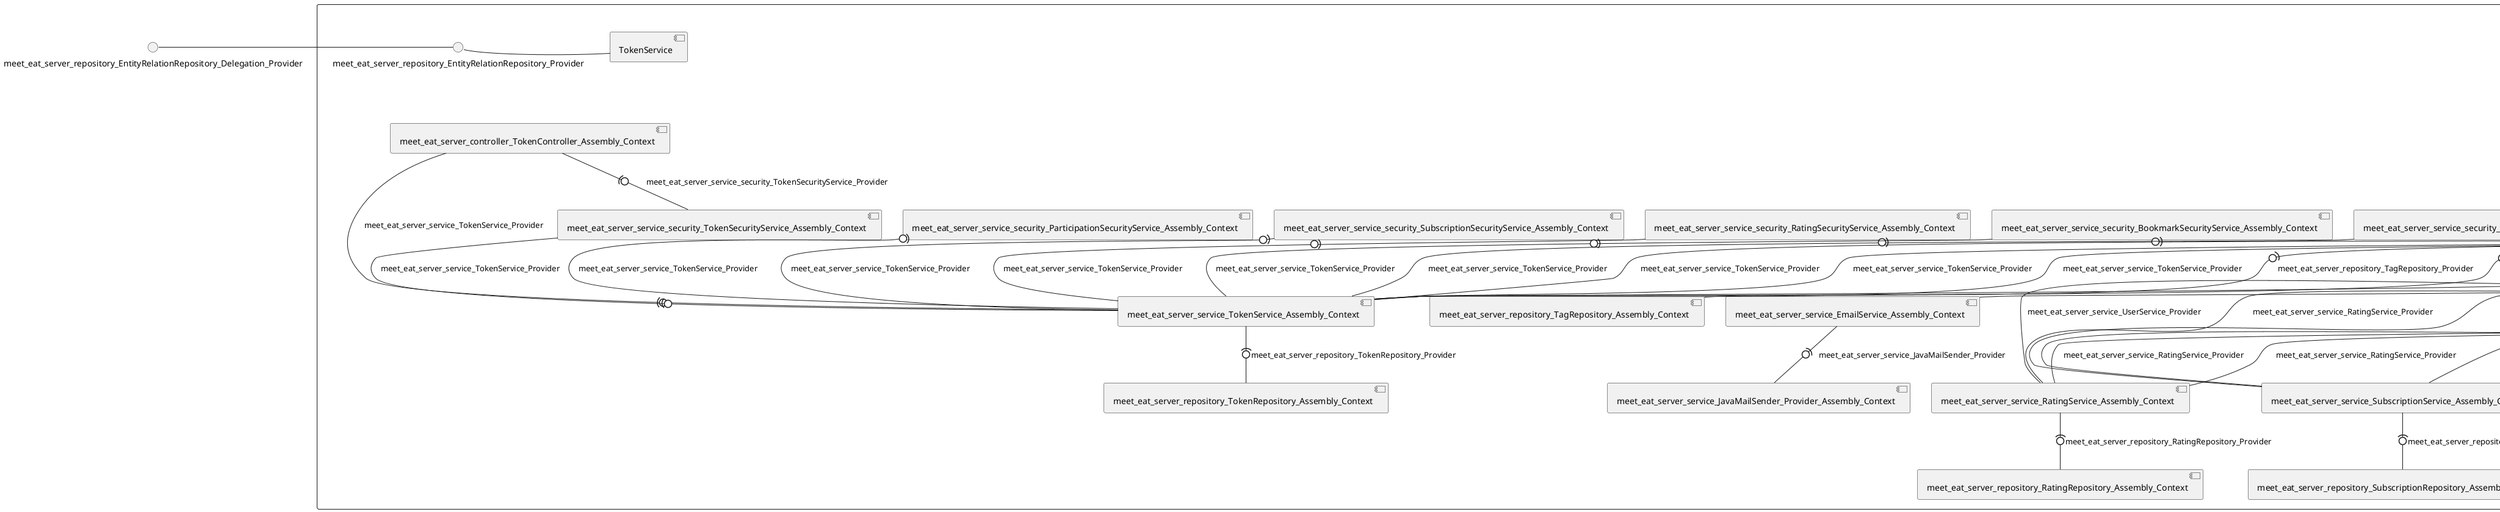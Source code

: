 @startuml
skinparam fixCircleLabelOverlapping true
() meet_eat_server_repository_EntityRelationRepository_Delegation_Provider
component null {
[meet_eat_server_service_EntityService_Assembly_Context] -(0- [K_Provider_Assembly_Context] : K_Provider
[meet_eat_server_service_BookmarkService_Assembly_Context] -(0- [meet_eat_server_repository_BookmarkRepository_Assembly_Context] : meet_eat_server_repository_BookmarkRepository_Provider
meet_eat_server_repository_EntityRelationRepository_Delegation_Provider - meet_eat_server_repository_EntityRelationRepository_Provider
meet_eat_server_repository_EntityRelationRepository_Provider - [TokenService]
[meet_eat_server_service_OfferService_Assembly_Context] -(0- [meet_eat_server_repository_OfferRepository_Assembly_Context] : meet_eat_server_repository_OfferRepository_Provider
[meet_eat_server_service_ParticipationService_Assembly_Context] -(0- [meet_eat_server_repository_ParticipationRepository_Assembly_Context] : meet_eat_server_repository_ParticipationRepository_Provider
[meet_eat_server_service_RatingService_Assembly_Context] -(0- [meet_eat_server_repository_RatingRepository_Assembly_Context] : meet_eat_server_repository_RatingRepository_Provider
[meet_eat_server_service_ReportService_Assembly_Context] -(0- [meet_eat_server_repository_ReportRepository_Assembly_Context] : meet_eat_server_repository_ReportRepository_Provider
[meet_eat_server_service_SubscriptionService_Assembly_Context] -(0- [meet_eat_server_repository_SubscriptionRepository_Assembly_Context] : meet_eat_server_repository_SubscriptionRepository_Provider
[meet_eat_server_service_TagService_Assembly_Context] -(0- [meet_eat_server_repository_TagRepository_Assembly_Context] : meet_eat_server_repository_TagRepository_Provider
[meet_eat_server_service_TokenService_Assembly_Context] -(0- [meet_eat_server_repository_TokenRepository_Assembly_Context] : meet_eat_server_repository_TokenRepository_Provider
[meet_eat_server_service_UserService_Assembly_Context] -(0- [meet_eat_server_repository_UserRepository_Assembly_Context] : meet_eat_server_repository_UserRepository_Provider
[meet_eat_server_service_OfferService_Assembly_Context] -(0- [meet_eat_server_service_BookmarkService_Assembly_Context] : meet_eat_server_service_BookmarkService_Provider
[meet_eat_server_controller_BookmarkController_Assembly_Context] -(0- [meet_eat_server_service_BookmarkService_Assembly_Context] : meet_eat_server_service_BookmarkService_Provider
[meet_eat_server_service_UserService_Assembly_Context] -(0- [meet_eat_server_service_BookmarkService_Assembly_Context] : meet_eat_server_service_BookmarkService_Provider
[meet_eat_server_service_UserService_Assembly_Context] -(0- [meet_eat_server_service_EmailService_Assembly_Context] : meet_eat_server_service_EmailService_Provider
[meet_eat_server_service_EmailService_Assembly_Context] -(0- [meet_eat_server_service_JavaMailSender_Provider_Assembly_Context] : meet_eat_server_service_JavaMailSender_Provider
[meet_eat_server_service_UserService_Assembly_Context] -(0- [meet_eat_server_service_OfferService_Assembly_Context] : meet_eat_server_service_OfferService_Provider
[meet_eat_server_service_ParticipationService_Assembly_Context] -(0- [meet_eat_server_service_OfferService_Assembly_Context] : meet_eat_server_service_OfferService_Provider
[meet_eat_server_controller_OfferController_Assembly_Context] -(0- [meet_eat_server_service_OfferService_Assembly_Context] : meet_eat_server_service_OfferService_Provider
[meet_eat_server_service_OfferService_Assembly_Context] -(0- [meet_eat_server_service_ParticipationService_Assembly_Context] : meet_eat_server_service_ParticipationService_Provider
[meet_eat_server_controller_ParticipationController_Assembly_Context] -(0- [meet_eat_server_service_ParticipationService_Assembly_Context] : meet_eat_server_service_ParticipationService_Provider
[meet_eat_server_service_UserService_Assembly_Context] -(0- [meet_eat_server_service_ParticipationService_Assembly_Context] : meet_eat_server_service_ParticipationService_Provider
[meet_eat_server_controller_RatingController_Assembly_Context] -(0- [meet_eat_server_service_RatingService_Assembly_Context] : meet_eat_server_service_RatingService_Provider
[meet_eat_server_service_UserService_Assembly_Context] -(0- [meet_eat_server_service_RatingService_Assembly_Context] : meet_eat_server_service_RatingService_Provider
[meet_eat_server_service_OfferService_Assembly_Context] -(0- [meet_eat_server_service_RatingService_Assembly_Context] : meet_eat_server_service_RatingService_Provider
[meet_eat_server_controller_ReportController_Assembly_Context] -(0- [meet_eat_server_service_ReportService_Assembly_Context] : meet_eat_server_service_ReportService_Provider
[meet_eat_server_service_UserService_Assembly_Context] -(0- [meet_eat_server_service_ReportService_Assembly_Context] : meet_eat_server_service_ReportService_Provider
[meet_eat_server_service_OfferService_Assembly_Context] -(0- [meet_eat_server_service_ReportService_Assembly_Context] : meet_eat_server_service_ReportService_Provider
[meet_eat_server_service_UserService_Assembly_Context] -(0- [meet_eat_server_service_SubscriptionService_Assembly_Context] : meet_eat_server_service_SubscriptionService_Provider
[meet_eat_server_controller_SubscriptionController_Assembly_Context] -(0- [meet_eat_server_service_SubscriptionService_Assembly_Context] : meet_eat_server_service_SubscriptionService_Provider
[meet_eat_server_service_OfferService_Assembly_Context] -(0- [meet_eat_server_service_SubscriptionService_Assembly_Context] : meet_eat_server_service_SubscriptionService_Provider
[meet_eat_server_controller_TagController_Assembly_Context] -(0- [meet_eat_server_service_TagService_Assembly_Context] : meet_eat_server_service_TagService_Provider
[meet_eat_server_service_security_ParticipationSecurityService_Assembly_Context] -(0- [meet_eat_server_service_TokenService_Assembly_Context] : meet_eat_server_service_TokenService_Provider
[meet_eat_server_controller_TokenController_Assembly_Context] -(0- [meet_eat_server_service_TokenService_Assembly_Context] : meet_eat_server_service_TokenService_Provider
[meet_eat_server_service_security_TokenSecurityService_Assembly_Context] -(0- [meet_eat_server_service_TokenService_Assembly_Context] : meet_eat_server_service_TokenService_Provider
[meet_eat_server_service_security_ReportSecurityService_Assembly_Context] -(0- [meet_eat_server_service_TokenService_Assembly_Context] : meet_eat_server_service_TokenService_Provider
[meet_eat_server_service_security_UserSecurityService_Assembly_Context] -(0- [meet_eat_server_service_TokenService_Assembly_Context] : meet_eat_server_service_TokenService_Provider
[meet_eat_server_service_security_OfferSecurityService_Assembly_Context] -(0- [meet_eat_server_service_TokenService_Assembly_Context] : meet_eat_server_service_TokenService_Provider
[meet_eat_server_service_security_RatingSecurityService_Assembly_Context] -(0- [meet_eat_server_service_TokenService_Assembly_Context] : meet_eat_server_service_TokenService_Provider
[meet_eat_server_service_security_TagSecurityService_Assembly_Context] -(0- [meet_eat_server_service_TokenService_Assembly_Context] : meet_eat_server_service_TokenService_Provider
[meet_eat_server_service_security_BookmarkSecurityService_Assembly_Context] -(0- [meet_eat_server_service_TokenService_Assembly_Context] : meet_eat_server_service_TokenService_Provider
[meet_eat_server_service_security_SubscriptionSecurityService_Assembly_Context] -(0- [meet_eat_server_service_TokenService_Assembly_Context] : meet_eat_server_service_TokenService_Provider
[meet_eat_server_service_UserService_Assembly_Context] -(0- [meet_eat_server_service_TokenService_Assembly_Context] : meet_eat_server_service_TokenService_Provider
[meet_eat_server_service_RatingService_Assembly_Context] -(0- [meet_eat_server_service_UserService_Assembly_Context] : meet_eat_server_service_UserService_Provider
[meet_eat_server_service_BookmarkService_Assembly_Context] -(0- [meet_eat_server_service_UserService_Assembly_Context] : meet_eat_server_service_UserService_Provider
[meet_eat_server_service_TokenService_Assembly_Context] -(0- [meet_eat_server_service_UserService_Assembly_Context] : meet_eat_server_service_UserService_Provider
[meet_eat_server_controller_UserController_Assembly_Context] -(0- [meet_eat_server_service_UserService_Assembly_Context] : meet_eat_server_service_UserService_Provider
[meet_eat_server_service_OfferService_Assembly_Context] -(0- [meet_eat_server_service_UserService_Assembly_Context] : meet_eat_server_service_UserService_Provider
[meet_eat_server_service_SubscriptionService_Assembly_Context] -(0- [meet_eat_server_service_UserService_Assembly_Context] : meet_eat_server_service_UserService_Provider
[meet_eat_server_controller_OfferController_Assembly_Context] -(0- [meet_eat_server_service_security_OfferSecurityService_Assembly_Context] : meet_eat_server_service_security_OfferSecurityService_Provider
[meet_eat_server_controller_SubscriptionController_Assembly_Context] -(0- [meet_eat_server_service_security_SecurityService_Assembly_Context] : meet_eat_server_service_security_SecurityService_Provider
[meet_eat_server_controller_ReportController_Assembly_Context] -(0- [meet_eat_server_service_security_SecurityService_Assembly_Context] : meet_eat_server_service_security_SecurityService_Provider
[meet_eat_server_controller_BookmarkController_Assembly_Context] -(0- [meet_eat_server_service_security_SecurityService_Assembly_Context] : meet_eat_server_service_security_SecurityService_Provider
[meet_eat_server_controller_RatingController_Assembly_Context] -(0- [meet_eat_server_service_security_SecurityService_Assembly_Context] : meet_eat_server_service_security_SecurityService_Provider
[meet_eat_server_controller_ParticipationController_Assembly_Context] -(0- [meet_eat_server_service_security_SecurityService_Assembly_Context] : meet_eat_server_service_security_SecurityService_Provider
[meet_eat_server_controller_TagController_Assembly_Context] -(0- [meet_eat_server_service_security_TagSecurityService_Assembly_Context] : meet_eat_server_service_security_TagSecurityService_Provider
[meet_eat_server_controller_TokenController_Assembly_Context] -(0- [meet_eat_server_service_security_TokenSecurityService_Assembly_Context] : meet_eat_server_service_security_TokenSecurityService_Provider
[meet_eat_server_controller_UserController_Assembly_Context] -(0- [meet_eat_server_service_security_UserSecurityService_Assembly_Context] : meet_eat_server_service_security_UserSecurityService_Provider
[EntityController_Assembly_Context] [[meet-eat-meet-eat-server.repository#_w1-l3Lw4Ee6u2qOktEX40A]]
[EntityService_Assembly_Context] [[meet-eat-meet-eat-server.repository#_w1-l3Lw4Ee6u2qOktEX40A]]
[K_Provider_Assembly_Context] [[meet-eat-meet-eat-server.repository#_w1-l3Lw4Ee6u2qOktEX40A]]
[TokenService_Assembly_Context] [[meet-eat-meet-eat-server.repository#_w1-l3Lw4Ee6u2qOktEX40A]]
[meet_eat_server_controller_BookmarkController_Assembly_Context] [[meet-eat-meet-eat-server.repository#_w1-l3Lw4Ee6u2qOktEX40A]]
[meet_eat_server_controller_EntityController_Assembly_Context] [[meet-eat-meet-eat-server.repository#_w1-l3Lw4Ee6u2qOktEX40A]]
[meet_eat_server_controller_OfferController_Assembly_Context] [[meet-eat-meet-eat-server.repository#_w1-l3Lw4Ee6u2qOktEX40A]]
[meet_eat_server_controller_ParticipationController_Assembly_Context] [[meet-eat-meet-eat-server.repository#_w1-l3Lw4Ee6u2qOktEX40A]]
[meet_eat_server_controller_RatingController_Assembly_Context] [[meet-eat-meet-eat-server.repository#_w1-l3Lw4Ee6u2qOktEX40A]]
[meet_eat_server_controller_ReportController_Assembly_Context] [[meet-eat-meet-eat-server.repository#_w1-l3Lw4Ee6u2qOktEX40A]]
[meet_eat_server_controller_SubscriptionController_Assembly_Context] [[meet-eat-meet-eat-server.repository#_w1-l3Lw4Ee6u2qOktEX40A]]
[meet_eat_server_controller_TagController_Assembly_Context] [[meet-eat-meet-eat-server.repository#_w1-l3Lw4Ee6u2qOktEX40A]]
[meet_eat_server_controller_TokenController_Assembly_Context] [[meet-eat-meet-eat-server.repository#_w1-l3Lw4Ee6u2qOktEX40A]]
[meet_eat_server_controller_UserController_Assembly_Context] [[meet-eat-meet-eat-server.repository#_w1-l3Lw4Ee6u2qOktEX40A]]
[meet_eat_server_repository_BookmarkRepository_Assembly_Context] [[meet-eat-meet-eat-server.repository#_w1-l3Lw4Ee6u2qOktEX40A]]
[meet_eat_server_repository_OfferRepository_Assembly_Context] [[meet-eat-meet-eat-server.repository#_w1-l3Lw4Ee6u2qOktEX40A]]
[meet_eat_server_repository_ParticipationRepository_Assembly_Context] [[meet-eat-meet-eat-server.repository#_w1-l3Lw4Ee6u2qOktEX40A]]
[meet_eat_server_repository_RatingRepository_Assembly_Context] [[meet-eat-meet-eat-server.repository#_w1-l3Lw4Ee6u2qOktEX40A]]
[meet_eat_server_repository_ReportRepository_Assembly_Context] [[meet-eat-meet-eat-server.repository#_w1-l3Lw4Ee6u2qOktEX40A]]
[meet_eat_server_repository_SubscriptionRepository_Assembly_Context] [[meet-eat-meet-eat-server.repository#_w1-l3Lw4Ee6u2qOktEX40A]]
[meet_eat_server_repository_TagRepository_Assembly_Context] [[meet-eat-meet-eat-server.repository#_w1-l3Lw4Ee6u2qOktEX40A]]
[meet_eat_server_repository_TokenRepository_Assembly_Context] [[meet-eat-meet-eat-server.repository#_w1-l3Lw4Ee6u2qOktEX40A]]
[meet_eat_server_repository_UserRepository_Assembly_Context] [[meet-eat-meet-eat-server.repository#_w1-l3Lw4Ee6u2qOktEX40A]]
[meet_eat_server_service_BookmarkService_Assembly_Context] [[meet-eat-meet-eat-server.repository#_w1-l3Lw4Ee6u2qOktEX40A]]
[meet_eat_server_service_EmailService_Assembly_Context] [[meet-eat-meet-eat-server.repository#_w1-l3Lw4Ee6u2qOktEX40A]]
[meet_eat_server_service_EntityService_Assembly_Context] [[meet-eat-meet-eat-server.repository#_w1-l3Lw4Ee6u2qOktEX40A]]
[meet_eat_server_service_JavaMailSender_Provider_Assembly_Context] [[meet-eat-meet-eat-server.repository#_w1-l3Lw4Ee6u2qOktEX40A]]
[meet_eat_server_service_OfferService_Assembly_Context] [[meet-eat-meet-eat-server.repository#_w1-l3Lw4Ee6u2qOktEX40A]]
[meet_eat_server_service_ParticipationService_Assembly_Context] [[meet-eat-meet-eat-server.repository#_w1-l3Lw4Ee6u2qOktEX40A]]
[meet_eat_server_service_RatingService_Assembly_Context] [[meet-eat-meet-eat-server.repository#_w1-l3Lw4Ee6u2qOktEX40A]]
[meet_eat_server_service_ReportService_Assembly_Context] [[meet-eat-meet-eat-server.repository#_w1-l3Lw4Ee6u2qOktEX40A]]
[meet_eat_server_service_SubscriptionService_Assembly_Context] [[meet-eat-meet-eat-server.repository#_w1-l3Lw4Ee6u2qOktEX40A]]
[meet_eat_server_service_TagService_Assembly_Context] [[meet-eat-meet-eat-server.repository#_w1-l3Lw4Ee6u2qOktEX40A]]
[meet_eat_server_service_TokenService_Assembly_Context] [[meet-eat-meet-eat-server.repository#_w1-l3Lw4Ee6u2qOktEX40A]]
[meet_eat_server_service_UserService_Assembly_Context] [[meet-eat-meet-eat-server.repository#_w1-l3Lw4Ee6u2qOktEX40A]]
[meet_eat_server_service_security_BookmarkSecurityService_Assembly_Context] [[meet-eat-meet-eat-server.repository#_w1-l3Lw4Ee6u2qOktEX40A]]
[meet_eat_server_service_security_OfferSecurityService_Assembly_Context] [[meet-eat-meet-eat-server.repository#_w1-l3Lw4Ee6u2qOktEX40A]]
[meet_eat_server_service_security_ParticipationSecurityService_Assembly_Context] [[meet-eat-meet-eat-server.repository#_w1-l3Lw4Ee6u2qOktEX40A]]
[meet_eat_server_service_security_RatingSecurityService_Assembly_Context] [[meet-eat-meet-eat-server.repository#_w1-l3Lw4Ee6u2qOktEX40A]]
[meet_eat_server_service_security_ReportSecurityService_Assembly_Context] [[meet-eat-meet-eat-server.repository#_w1-l3Lw4Ee6u2qOktEX40A]]
[meet_eat_server_service_security_SecurityService_Assembly_Context] [[meet-eat-meet-eat-server.repository#_w1-l3Lw4Ee6u2qOktEX40A]]
[meet_eat_server_service_security_SubscriptionSecurityService_Assembly_Context] [[meet-eat-meet-eat-server.repository#_w1-l3Lw4Ee6u2qOktEX40A]]
[meet_eat_server_service_security_TagSecurityService_Assembly_Context] [[meet-eat-meet-eat-server.repository#_w1-l3Lw4Ee6u2qOktEX40A]]
[meet_eat_server_service_security_TokenSecurityService_Assembly_Context] [[meet-eat-meet-eat-server.repository#_w1-l3Lw4Ee6u2qOktEX40A]]
[meet_eat_server_service_security_UserSecurityService_Assembly_Context] [[meet-eat-meet-eat-server.repository#_w1-l3Lw4Ee6u2qOktEX40A]]
}

@enduml
